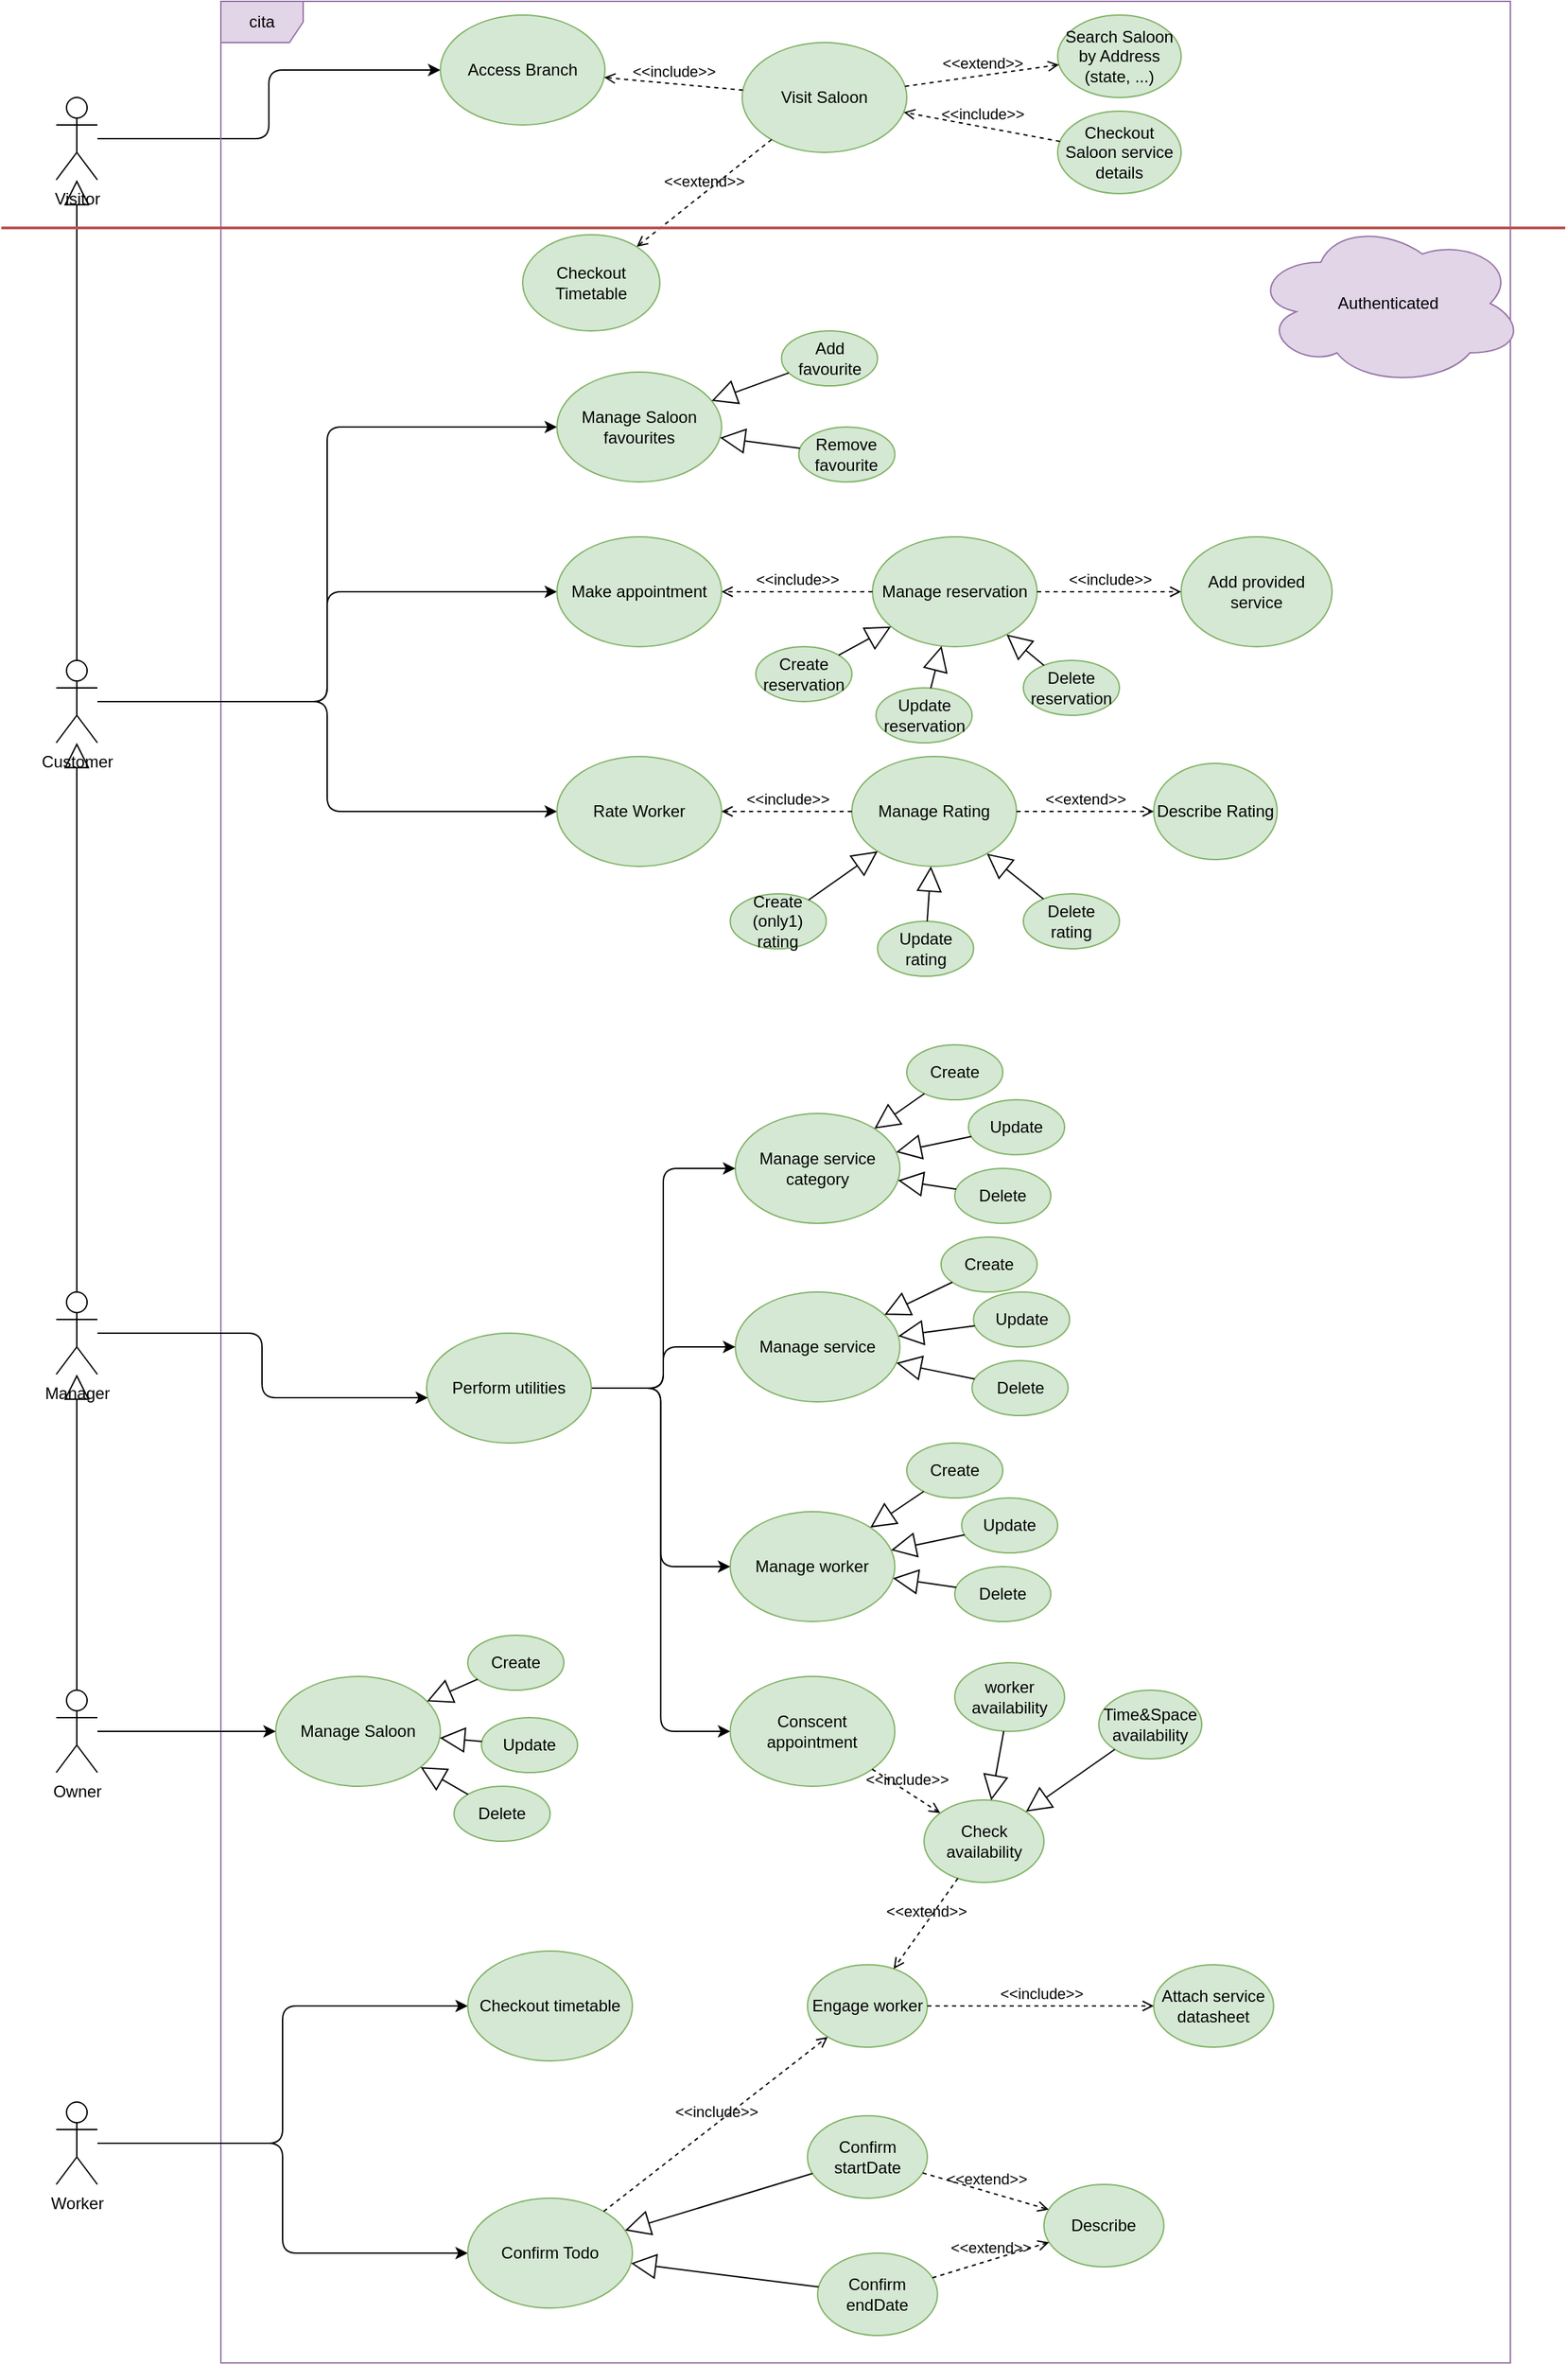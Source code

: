 <mxfile version="16.2.4" type="device"><diagram id="oZvdwGVX1AaF0kI1e7Ji" name="Page-1"><mxGraphModel dx="2782" dy="980" grid="1" gridSize="10" guides="1" tooltips="1" connect="1" arrows="1" fold="1" page="1" pageScale="1" pageWidth="827" pageHeight="1169" math="0" shadow="0"><root><mxCell id="0"/><mxCell id="1" parent="0"/><mxCell id="IdzflEBVZnzlDclKAO_Y-16" style="edgeStyle=orthogonalEdgeStyle;rounded=1;orthogonalLoop=1;jettySize=auto;html=1;entryX=0;entryY=0.5;entryDx=0;entryDy=0;" parent="1" source="IdzflEBVZnzlDclKAO_Y-1" target="IdzflEBVZnzlDclKAO_Y-14" edge="1"><mxGeometry relative="1" as="geometry"/></mxCell><mxCell id="IdzflEBVZnzlDclKAO_Y-1" value="Visitor" style="shape=umlActor;verticalLabelPosition=bottom;verticalAlign=top;html=1;rounded=1;" parent="1" vertex="1"><mxGeometry x="-450" y="80" width="30" height="60" as="geometry"/></mxCell><mxCell id="IdzflEBVZnzlDclKAO_Y-2" value="cita" style="shape=umlFrame;whiteSpace=wrap;html=1;rounded=1;fillColor=#e1d5e7;strokeColor=#9673a6;shadow=0;sketch=0;" parent="1" vertex="1"><mxGeometry x="-330" y="10" width="940" height="1720" as="geometry"/></mxCell><mxCell id="IdzflEBVZnzlDclKAO_Y-4" value="&lt;div&gt;Visit Saloon&lt;/div&gt;" style="ellipse;whiteSpace=wrap;html=1;rounded=1;fillColor=#d5e8d4;strokeColor=#82b366;" parent="1" vertex="1"><mxGeometry x="50" y="40" width="120" height="80" as="geometry"/></mxCell><mxCell id="IdzflEBVZnzlDclKAO_Y-7" value="&lt;div&gt;Search Saloon by Address (state, ...)&lt;/div&gt;" style="ellipse;whiteSpace=wrap;html=1;rounded=1;fillColor=#d5e8d4;strokeColor=#82b366;" parent="1" vertex="1"><mxGeometry x="280" y="20" width="90" height="60" as="geometry"/></mxCell><mxCell id="IdzflEBVZnzlDclKAO_Y-8" value="&amp;lt;&amp;lt;extend&amp;gt;&amp;gt;" style="html=1;verticalAlign=bottom;labelBackgroundColor=none;endArrow=open;endFill=0;dashed=1;rounded=1;" parent="1" source="IdzflEBVZnzlDclKAO_Y-4" target="IdzflEBVZnzlDclKAO_Y-7" edge="1"><mxGeometry width="160" relative="1" as="geometry"><mxPoint x="110" y="159.5" as="sourcePoint"/><mxPoint x="270" y="159.5" as="targetPoint"/></mxGeometry></mxCell><mxCell id="IdzflEBVZnzlDclKAO_Y-9" value="Checkout Saloon service details" style="ellipse;whiteSpace=wrap;html=1;rounded=1;fillColor=#d5e8d4;strokeColor=#82b366;" parent="1" vertex="1"><mxGeometry x="280" y="90" width="90" height="60" as="geometry"/></mxCell><mxCell id="IdzflEBVZnzlDclKAO_Y-10" value="&amp;lt;&amp;lt;include&amp;gt;&amp;gt;" style="html=1;verticalAlign=bottom;labelBackgroundColor=none;endArrow=open;endFill=0;dashed=1;rounded=1;" parent="1" source="IdzflEBVZnzlDclKAO_Y-9" target="IdzflEBVZnzlDclKAO_Y-4" edge="1"><mxGeometry width="160" relative="1" as="geometry"><mxPoint x="10" y="430" as="sourcePoint"/><mxPoint x="170" y="430" as="targetPoint"/></mxGeometry></mxCell><mxCell id="IdzflEBVZnzlDclKAO_Y-26" style="edgeStyle=orthogonalEdgeStyle;rounded=1;orthogonalLoop=1;jettySize=auto;html=1;entryX=0;entryY=0.5;entryDx=0;entryDy=0;" parent="1" source="IdzflEBVZnzlDclKAO_Y-11" target="IdzflEBVZnzlDclKAO_Y-17" edge="1"><mxGeometry relative="1" as="geometry"/></mxCell><mxCell id="IdzflEBVZnzlDclKAO_Y-39" style="edgeStyle=orthogonalEdgeStyle;rounded=1;orthogonalLoop=1;jettySize=auto;html=1;entryX=0;entryY=0.5;entryDx=0;entryDy=0;" parent="1" source="IdzflEBVZnzlDclKAO_Y-11" target="IdzflEBVZnzlDclKAO_Y-27" edge="1"><mxGeometry relative="1" as="geometry"/></mxCell><mxCell id="IdzflEBVZnzlDclKAO_Y-53" style="edgeStyle=orthogonalEdgeStyle;rounded=1;orthogonalLoop=1;jettySize=auto;html=1;entryX=0;entryY=0.5;entryDx=0;entryDy=0;" parent="1" source="IdzflEBVZnzlDclKAO_Y-11" target="IdzflEBVZnzlDclKAO_Y-42" edge="1"><mxGeometry relative="1" as="geometry"/></mxCell><mxCell id="IdzflEBVZnzlDclKAO_Y-11" value="Customer" style="shape=umlActor;verticalLabelPosition=bottom;verticalAlign=top;html=1;outlineConnect=0;rounded=1;" parent="1" vertex="1"><mxGeometry x="-450" y="490" width="30" height="60" as="geometry"/></mxCell><mxCell id="IdzflEBVZnzlDclKAO_Y-12" value="" style="endArrow=block;endSize=16;endFill=0;html=1;rounded=1;" parent="1" source="IdzflEBVZnzlDclKAO_Y-11" target="IdzflEBVZnzlDclKAO_Y-1" edge="1"><mxGeometry width="160" relative="1" as="geometry"><mxPoint x="-50" y="430" as="sourcePoint"/><mxPoint x="-435" y="170" as="targetPoint"/></mxGeometry></mxCell><mxCell id="IdzflEBVZnzlDclKAO_Y-14" value="Access Branch" style="ellipse;whiteSpace=wrap;html=1;rounded=1;fillColor=#d5e8d4;strokeColor=#82b366;" parent="1" vertex="1"><mxGeometry x="-170" y="20" width="120" height="80" as="geometry"/></mxCell><mxCell id="IdzflEBVZnzlDclKAO_Y-15" value="&amp;lt;&amp;lt;include&amp;gt;&amp;gt;" style="html=1;verticalAlign=bottom;labelBackgroundColor=none;endArrow=open;endFill=0;dashed=1;rounded=1;" parent="1" source="IdzflEBVZnzlDclKAO_Y-4" target="IdzflEBVZnzlDclKAO_Y-14" edge="1"><mxGeometry width="160" relative="1" as="geometry"><mxPoint x="10" y="430" as="sourcePoint"/><mxPoint x="170" y="430" as="targetPoint"/></mxGeometry></mxCell><mxCell id="IdzflEBVZnzlDclKAO_Y-17" value="Manage Saloon favourites" style="ellipse;whiteSpace=wrap;html=1;rounded=1;fillColor=#d5e8d4;strokeColor=#82b366;" parent="1" vertex="1"><mxGeometry x="-85" y="280" width="120" height="80" as="geometry"/></mxCell><mxCell id="IdzflEBVZnzlDclKAO_Y-18" value="Add favourite" style="ellipse;whiteSpace=wrap;html=1;rounded=1;fillColor=#d5e8d4;strokeColor=#82b366;" parent="1" vertex="1"><mxGeometry x="78.7" y="250" width="70" height="40" as="geometry"/></mxCell><mxCell id="IdzflEBVZnzlDclKAO_Y-22" value="Remove favourite" style="ellipse;whiteSpace=wrap;html=1;rounded=1;fillColor=#d5e8d4;strokeColor=#82b366;" parent="1" vertex="1"><mxGeometry x="91.3" y="320" width="70" height="40" as="geometry"/></mxCell><mxCell id="IdzflEBVZnzlDclKAO_Y-23" value="" style="endArrow=block;endSize=16;endFill=0;html=1;rounded=1;" parent="1" source="IdzflEBVZnzlDclKAO_Y-22" target="IdzflEBVZnzlDclKAO_Y-17" edge="1"><mxGeometry width="160" relative="1" as="geometry"><mxPoint x="145" y="430" as="sourcePoint"/><mxPoint x="305" y="430" as="targetPoint"/></mxGeometry></mxCell><mxCell id="IdzflEBVZnzlDclKAO_Y-24" value="" style="endArrow=block;endSize=16;endFill=0;html=1;rounded=1;" parent="1" source="IdzflEBVZnzlDclKAO_Y-18" target="IdzflEBVZnzlDclKAO_Y-17" edge="1"><mxGeometry width="160" relative="1" as="geometry"><mxPoint x="145" y="430" as="sourcePoint"/><mxPoint x="305" y="430" as="targetPoint"/></mxGeometry></mxCell><mxCell id="IdzflEBVZnzlDclKAO_Y-27" value="Make appointment" style="ellipse;whiteSpace=wrap;html=1;rounded=1;fillColor=#d5e8d4;strokeColor=#82b366;" parent="1" vertex="1"><mxGeometry x="-85" y="400" width="120" height="80" as="geometry"/></mxCell><mxCell id="IdzflEBVZnzlDclKAO_Y-28" value="Manage reservation" style="ellipse;whiteSpace=wrap;html=1;rounded=1;fillColor=#d5e8d4;strokeColor=#82b366;" parent="1" vertex="1"><mxGeometry x="145" y="400" width="120" height="80" as="geometry"/></mxCell><mxCell id="IdzflEBVZnzlDclKAO_Y-29" value="Add provided service" style="ellipse;whiteSpace=wrap;html=1;rounded=1;fillColor=#d5e8d4;strokeColor=#82b366;" parent="1" vertex="1"><mxGeometry x="370" y="400" width="110" height="80" as="geometry"/></mxCell><mxCell id="IdzflEBVZnzlDclKAO_Y-30" value="&amp;lt;&amp;lt;include&amp;gt;&amp;gt;" style="html=1;verticalAlign=bottom;labelBackgroundColor=none;endArrow=open;endFill=0;dashed=1;rounded=1;" parent="1" source="IdzflEBVZnzlDclKAO_Y-28" target="IdzflEBVZnzlDclKAO_Y-29" edge="1"><mxGeometry width="160" relative="1" as="geometry"><mxPoint x="230" y="530" as="sourcePoint"/><mxPoint x="390" y="530" as="targetPoint"/></mxGeometry></mxCell><mxCell id="IdzflEBVZnzlDclKAO_Y-31" value="&amp;lt;&amp;lt;include&amp;gt;&amp;gt;" style="html=1;verticalAlign=bottom;labelBackgroundColor=none;endArrow=open;endFill=0;dashed=1;rounded=1;" parent="1" source="IdzflEBVZnzlDclKAO_Y-28" target="IdzflEBVZnzlDclKAO_Y-27" edge="1"><mxGeometry width="160" relative="1" as="geometry"><mxPoint x="115" y="530" as="sourcePoint"/><mxPoint x="275" y="530" as="targetPoint"/></mxGeometry></mxCell><mxCell id="IdzflEBVZnzlDclKAO_Y-33" value="Create reservation" style="ellipse;whiteSpace=wrap;html=1;rounded=1;fillColor=#d5e8d4;strokeColor=#82b366;" parent="1" vertex="1"><mxGeometry x="60" y="480" width="70" height="40" as="geometry"/></mxCell><mxCell id="IdzflEBVZnzlDclKAO_Y-34" value="Update reservation" style="ellipse;whiteSpace=wrap;html=1;rounded=1;fillColor=#d5e8d4;strokeColor=#82b366;" parent="1" vertex="1"><mxGeometry x="147.59" y="510" width="70" height="40" as="geometry"/></mxCell><mxCell id="IdzflEBVZnzlDclKAO_Y-35" value="Delete reservation" style="ellipse;whiteSpace=wrap;html=1;rounded=1;fillColor=#d5e8d4;strokeColor=#82b366;" parent="1" vertex="1"><mxGeometry x="255" y="490" width="70" height="40" as="geometry"/></mxCell><mxCell id="IdzflEBVZnzlDclKAO_Y-36" value="" style="endArrow=block;endSize=16;endFill=0;html=1;rounded=1;" parent="1" source="IdzflEBVZnzlDclKAO_Y-33" target="IdzflEBVZnzlDclKAO_Y-28" edge="1"><mxGeometry width="160" relative="1" as="geometry"><mxPoint x="115" y="430" as="sourcePoint"/><mxPoint x="275" y="430" as="targetPoint"/></mxGeometry></mxCell><mxCell id="IdzflEBVZnzlDclKAO_Y-37" value="" style="endArrow=block;endSize=16;endFill=0;html=1;rounded=1;" parent="1" source="IdzflEBVZnzlDclKAO_Y-34" target="IdzflEBVZnzlDclKAO_Y-28" edge="1"><mxGeometry width="160" relative="1" as="geometry"><mxPoint x="115" y="430" as="sourcePoint"/><mxPoint x="275" y="430" as="targetPoint"/></mxGeometry></mxCell><mxCell id="IdzflEBVZnzlDclKAO_Y-38" value="" style="endArrow=block;endSize=16;endFill=0;html=1;rounded=1;" parent="1" source="IdzflEBVZnzlDclKAO_Y-35" target="IdzflEBVZnzlDclKAO_Y-28" edge="1"><mxGeometry width="160" relative="1" as="geometry"><mxPoint x="115" y="430" as="sourcePoint"/><mxPoint x="275" y="430" as="targetPoint"/></mxGeometry></mxCell><mxCell id="IdzflEBVZnzlDclKAO_Y-42" value="Rate Worker" style="ellipse;whiteSpace=wrap;html=1;rounded=1;fillColor=#d5e8d4;strokeColor=#82b366;" parent="1" vertex="1"><mxGeometry x="-85" y="560" width="120" height="80" as="geometry"/></mxCell><mxCell id="IdzflEBVZnzlDclKAO_Y-43" value="Manage Rating" style="ellipse;whiteSpace=wrap;html=1;rounded=1;fillColor=#d5e8d4;strokeColor=#82b366;" parent="1" vertex="1"><mxGeometry x="130" y="560" width="120" height="80" as="geometry"/></mxCell><mxCell id="IdzflEBVZnzlDclKAO_Y-44" value="Describe Rating" style="ellipse;whiteSpace=wrap;html=1;rounded=1;fillColor=#d5e8d4;strokeColor=#82b366;" parent="1" vertex="1"><mxGeometry x="350" y="565" width="90" height="70" as="geometry"/></mxCell><mxCell id="IdzflEBVZnzlDclKAO_Y-46" value="&amp;lt;&amp;lt;include&amp;gt;&amp;gt;" style="html=1;verticalAlign=bottom;labelBackgroundColor=none;endArrow=open;endFill=0;dashed=1;rounded=1;" parent="1" source="IdzflEBVZnzlDclKAO_Y-43" target="IdzflEBVZnzlDclKAO_Y-42" edge="1"><mxGeometry width="160" relative="1" as="geometry"><mxPoint x="115" y="730" as="sourcePoint"/><mxPoint x="275" y="730" as="targetPoint"/></mxGeometry></mxCell><mxCell id="IdzflEBVZnzlDclKAO_Y-47" value="Create (only1) rating" style="ellipse;whiteSpace=wrap;html=1;rounded=1;fillColor=#d5e8d4;strokeColor=#82b366;" parent="1" vertex="1"><mxGeometry x="41.3" y="660" width="70" height="40" as="geometry"/></mxCell><mxCell id="IdzflEBVZnzlDclKAO_Y-48" value="Update rating" style="ellipse;whiteSpace=wrap;html=1;rounded=1;fillColor=#d5e8d4;strokeColor=#82b366;" parent="1" vertex="1"><mxGeometry x="148.7" y="680" width="70" height="40" as="geometry"/></mxCell><mxCell id="IdzflEBVZnzlDclKAO_Y-49" value="Delete rating" style="ellipse;whiteSpace=wrap;html=1;rounded=1;fillColor=#d5e8d4;strokeColor=#82b366;" parent="1" vertex="1"><mxGeometry x="255" y="660" width="70" height="40" as="geometry"/></mxCell><mxCell id="IdzflEBVZnzlDclKAO_Y-50" value="" style="endArrow=block;endSize=16;endFill=0;html=1;rounded=1;" parent="1" source="IdzflEBVZnzlDclKAO_Y-47" target="IdzflEBVZnzlDclKAO_Y-43" edge="1"><mxGeometry width="160" relative="1" as="geometry"><mxPoint x="115" y="630" as="sourcePoint"/><mxPoint x="275" y="630" as="targetPoint"/></mxGeometry></mxCell><mxCell id="IdzflEBVZnzlDclKAO_Y-51" value="" style="endArrow=block;endSize=16;endFill=0;html=1;rounded=1;" parent="1" source="IdzflEBVZnzlDclKAO_Y-48" target="IdzflEBVZnzlDclKAO_Y-43" edge="1"><mxGeometry width="160" relative="1" as="geometry"><mxPoint x="115" y="630" as="sourcePoint"/><mxPoint x="275" y="630" as="targetPoint"/></mxGeometry></mxCell><mxCell id="IdzflEBVZnzlDclKAO_Y-52" value="" style="endArrow=block;endSize=16;endFill=0;html=1;rounded=1;" parent="1" source="IdzflEBVZnzlDclKAO_Y-49" target="IdzflEBVZnzlDclKAO_Y-43" edge="1"><mxGeometry width="160" relative="1" as="geometry"><mxPoint x="115" y="630" as="sourcePoint"/><mxPoint x="275" y="630" as="targetPoint"/></mxGeometry></mxCell><mxCell id="IdzflEBVZnzlDclKAO_Y-54" value="&amp;lt;&amp;lt;extend&amp;gt;&amp;gt;" style="html=1;verticalAlign=bottom;labelBackgroundColor=none;endArrow=open;endFill=0;dashed=1;rounded=1;" parent="1" source="IdzflEBVZnzlDclKAO_Y-43" target="IdzflEBVZnzlDclKAO_Y-44" edge="1"><mxGeometry width="160" relative="1" as="geometry"><mxPoint x="115" y="470" as="sourcePoint"/><mxPoint x="275" y="470" as="targetPoint"/></mxGeometry></mxCell><mxCell id="IdzflEBVZnzlDclKAO_Y-95" style="edgeStyle=orthogonalEdgeStyle;rounded=1;orthogonalLoop=1;jettySize=auto;html=1;entryX=0.008;entryY=0.588;entryDx=0;entryDy=0;entryPerimeter=0;" parent="1" source="IdzflEBVZnzlDclKAO_Y-56" target="IdzflEBVZnzlDclKAO_Y-90" edge="1"><mxGeometry relative="1" as="geometry"/></mxCell><mxCell id="IdzflEBVZnzlDclKAO_Y-56" value="Manager" style="shape=umlActor;verticalLabelPosition=bottom;verticalAlign=top;html=1;outlineConnect=0;rounded=1;" parent="1" vertex="1"><mxGeometry x="-450" y="950" width="30" height="60" as="geometry"/></mxCell><mxCell id="IdzflEBVZnzlDclKAO_Y-57" value="" style="endArrow=block;endSize=16;endFill=0;html=1;rounded=1;" parent="1" source="IdzflEBVZnzlDclKAO_Y-56" target="IdzflEBVZnzlDclKAO_Y-11" edge="1"><mxGeometry width="160" relative="1" as="geometry"><mxPoint x="-100" y="820" as="sourcePoint"/><mxPoint x="60" y="820" as="targetPoint"/></mxGeometry></mxCell><mxCell id="IdzflEBVZnzlDclKAO_Y-58" value="Manage Saloon" style="ellipse;whiteSpace=wrap;html=1;rounded=1;fillColor=#d5e8d4;strokeColor=#82b366;" parent="1" vertex="1"><mxGeometry x="-290" y="1230" width="120" height="80" as="geometry"/></mxCell><mxCell id="IdzflEBVZnzlDclKAO_Y-59" value="Manage service category" style="ellipse;whiteSpace=wrap;html=1;rounded=1;fillColor=#d5e8d4;strokeColor=#82b366;" parent="1" vertex="1"><mxGeometry x="45" y="820" width="120" height="80" as="geometry"/></mxCell><mxCell id="IdzflEBVZnzlDclKAO_Y-60" value="Manage service" style="ellipse;whiteSpace=wrap;html=1;rounded=1;fillColor=#d5e8d4;strokeColor=#82b366;" parent="1" vertex="1"><mxGeometry x="45" y="950" width="120" height="80" as="geometry"/></mxCell><mxCell id="IdzflEBVZnzlDclKAO_Y-61" value="Manage worker" style="ellipse;whiteSpace=wrap;html=1;rounded=1;fillColor=#d5e8d4;strokeColor=#82b366;" parent="1" vertex="1"><mxGeometry x="41.3" y="1110" width="120" height="80" as="geometry"/></mxCell><mxCell id="IdzflEBVZnzlDclKAO_Y-66" value="Create" style="ellipse;whiteSpace=wrap;html=1;rounded=1;fillColor=#d5e8d4;strokeColor=#82b366;" parent="1" vertex="1"><mxGeometry x="-150.0" y="1200" width="70" height="40" as="geometry"/></mxCell><mxCell id="IdzflEBVZnzlDclKAO_Y-67" value="Update" style="ellipse;whiteSpace=wrap;html=1;rounded=1;fillColor=#d5e8d4;strokeColor=#82b366;" parent="1" vertex="1"><mxGeometry x="-140.0" y="1260" width="70" height="40" as="geometry"/></mxCell><mxCell id="IdzflEBVZnzlDclKAO_Y-68" value="Delete" style="ellipse;whiteSpace=wrap;html=1;rounded=1;fillColor=#d5e8d4;strokeColor=#82b366;" parent="1" vertex="1"><mxGeometry x="-160.0" y="1310" width="70" height="40" as="geometry"/></mxCell><mxCell id="IdzflEBVZnzlDclKAO_Y-69" value="" style="endArrow=block;endSize=16;endFill=0;html=1;rounded=1;" parent="1" source="IdzflEBVZnzlDclKAO_Y-66" target="IdzflEBVZnzlDclKAO_Y-58" edge="1"><mxGeometry width="160" relative="1" as="geometry"><mxPoint x="-72.59" y="1505" as="sourcePoint"/><mxPoint x="87.41" y="1505" as="targetPoint"/></mxGeometry></mxCell><mxCell id="IdzflEBVZnzlDclKAO_Y-70" value="" style="endArrow=block;endSize=16;endFill=0;html=1;rounded=1;" parent="1" source="IdzflEBVZnzlDclKAO_Y-67" target="IdzflEBVZnzlDclKAO_Y-58" edge="1"><mxGeometry width="160" relative="1" as="geometry"><mxPoint x="-72.59" y="1505" as="sourcePoint"/><mxPoint x="87.41" y="1505" as="targetPoint"/></mxGeometry></mxCell><mxCell id="IdzflEBVZnzlDclKAO_Y-71" value="" style="endArrow=block;endSize=16;endFill=0;html=1;rounded=1;" parent="1" source="IdzflEBVZnzlDclKAO_Y-68" target="IdzflEBVZnzlDclKAO_Y-58" edge="1"><mxGeometry width="160" relative="1" as="geometry"><mxPoint x="-72.59" y="1505" as="sourcePoint"/><mxPoint x="87.41" y="1505" as="targetPoint"/></mxGeometry></mxCell><mxCell id="IdzflEBVZnzlDclKAO_Y-72" value="Create" style="ellipse;whiteSpace=wrap;html=1;rounded=1;fillColor=#d5e8d4;strokeColor=#82b366;" parent="1" vertex="1"><mxGeometry x="170.0" y="770" width="70" height="40" as="geometry"/></mxCell><mxCell id="IdzflEBVZnzlDclKAO_Y-73" value="Update" style="ellipse;whiteSpace=wrap;html=1;rounded=1;fillColor=#d5e8d4;strokeColor=#82b366;" parent="1" vertex="1"><mxGeometry x="215.0" y="810" width="70" height="40" as="geometry"/></mxCell><mxCell id="IdzflEBVZnzlDclKAO_Y-74" value="Delete" style="ellipse;whiteSpace=wrap;html=1;rounded=1;fillColor=#d5e8d4;strokeColor=#82b366;" parent="1" vertex="1"><mxGeometry x="205.0" y="860" width="70" height="40" as="geometry"/></mxCell><mxCell id="IdzflEBVZnzlDclKAO_Y-75" value="" style="endArrow=block;endSize=16;endFill=0;html=1;rounded=1;" parent="1" source="IdzflEBVZnzlDclKAO_Y-73" target="IdzflEBVZnzlDclKAO_Y-59" edge="1"><mxGeometry width="160" relative="1" as="geometry"><mxPoint x="257.59" y="1200" as="sourcePoint"/><mxPoint x="177.59" y="970" as="targetPoint"/></mxGeometry></mxCell><mxCell id="IdzflEBVZnzlDclKAO_Y-76" value="" style="endArrow=block;endSize=16;endFill=0;html=1;rounded=1;" parent="1" source="IdzflEBVZnzlDclKAO_Y-72" target="IdzflEBVZnzlDclKAO_Y-59" edge="1"><mxGeometry width="160" relative="1" as="geometry"><mxPoint x="257.59" y="1200" as="sourcePoint"/><mxPoint x="172.419" y="953.754" as="targetPoint"/></mxGeometry></mxCell><mxCell id="IdzflEBVZnzlDclKAO_Y-77" value="" style="endArrow=block;endSize=16;endFill=0;html=1;rounded=1;" parent="1" source="IdzflEBVZnzlDclKAO_Y-74" target="IdzflEBVZnzlDclKAO_Y-59" edge="1"><mxGeometry width="160" relative="1" as="geometry"><mxPoint x="257.59" y="1200" as="sourcePoint"/><mxPoint x="172.419" y="986.246" as="targetPoint"/></mxGeometry></mxCell><mxCell id="IdzflEBVZnzlDclKAO_Y-78" value="Create" style="ellipse;whiteSpace=wrap;html=1;rounded=1;fillColor=#d5e8d4;strokeColor=#82b366;" parent="1" vertex="1"><mxGeometry x="195" y="910" width="70" height="40" as="geometry"/></mxCell><mxCell id="IdzflEBVZnzlDclKAO_Y-79" value="Update" style="ellipse;whiteSpace=wrap;html=1;rounded=1;fillColor=#d5e8d4;strokeColor=#82b366;" parent="1" vertex="1"><mxGeometry x="218.7" y="950" width="70" height="40" as="geometry"/></mxCell><mxCell id="IdzflEBVZnzlDclKAO_Y-80" value="Delete" style="ellipse;whiteSpace=wrap;html=1;rounded=1;fillColor=#d5e8d4;strokeColor=#82b366;" parent="1" vertex="1"><mxGeometry x="217.59" y="1000" width="70" height="40" as="geometry"/></mxCell><mxCell id="IdzflEBVZnzlDclKAO_Y-81" value="" style="endArrow=block;endSize=16;endFill=0;html=1;rounded=1;" parent="1" source="IdzflEBVZnzlDclKAO_Y-79" target="IdzflEBVZnzlDclKAO_Y-60" edge="1"><mxGeometry width="160" relative="1" as="geometry"><mxPoint x="257.59" y="1330" as="sourcePoint"/><mxPoint x="177.59" y="1100" as="targetPoint"/></mxGeometry></mxCell><mxCell id="IdzflEBVZnzlDclKAO_Y-82" value="" style="endArrow=block;endSize=16;endFill=0;html=1;rounded=1;" parent="1" source="IdzflEBVZnzlDclKAO_Y-78" target="IdzflEBVZnzlDclKAO_Y-60" edge="1"><mxGeometry width="160" relative="1" as="geometry"><mxPoint x="257.59" y="1330" as="sourcePoint"/><mxPoint x="172.419" y="1083.754" as="targetPoint"/></mxGeometry></mxCell><mxCell id="IdzflEBVZnzlDclKAO_Y-83" value="" style="endArrow=block;endSize=16;endFill=0;html=1;rounded=1;" parent="1" source="IdzflEBVZnzlDclKAO_Y-80" target="IdzflEBVZnzlDclKAO_Y-60" edge="1"><mxGeometry width="160" relative="1" as="geometry"><mxPoint x="257.59" y="1330" as="sourcePoint"/><mxPoint x="172.419" y="1116.246" as="targetPoint"/></mxGeometry></mxCell><mxCell id="IdzflEBVZnzlDclKAO_Y-84" value="Create" style="ellipse;whiteSpace=wrap;html=1;rounded=1;fillColor=#d5e8d4;strokeColor=#82b366;" parent="1" vertex="1"><mxGeometry x="170.0" y="1060" width="70" height="40" as="geometry"/></mxCell><mxCell id="IdzflEBVZnzlDclKAO_Y-85" value="Update" style="ellipse;whiteSpace=wrap;html=1;rounded=1;fillColor=#d5e8d4;strokeColor=#82b366;" parent="1" vertex="1"><mxGeometry x="210" y="1100" width="70" height="40" as="geometry"/></mxCell><mxCell id="IdzflEBVZnzlDclKAO_Y-86" value="Delete" style="ellipse;whiteSpace=wrap;html=1;rounded=1;fillColor=#d5e8d4;strokeColor=#82b366;" parent="1" vertex="1"><mxGeometry x="205.0" y="1150" width="70" height="40" as="geometry"/></mxCell><mxCell id="IdzflEBVZnzlDclKAO_Y-87" value="" style="endArrow=block;endSize=16;endFill=0;html=1;rounded=1;" parent="1" source="IdzflEBVZnzlDclKAO_Y-85" target="IdzflEBVZnzlDclKAO_Y-61" edge="1"><mxGeometry width="160" relative="1" as="geometry"><mxPoint x="270.18" y="1460" as="sourcePoint"/><mxPoint x="190.18" y="1230" as="targetPoint"/></mxGeometry></mxCell><mxCell id="IdzflEBVZnzlDclKAO_Y-88" value="" style="endArrow=block;endSize=16;endFill=0;html=1;rounded=1;" parent="1" source="IdzflEBVZnzlDclKAO_Y-84" target="IdzflEBVZnzlDclKAO_Y-61" edge="1"><mxGeometry width="160" relative="1" as="geometry"><mxPoint x="270.18" y="1460" as="sourcePoint"/><mxPoint x="185.009" y="1213.754" as="targetPoint"/></mxGeometry></mxCell><mxCell id="IdzflEBVZnzlDclKAO_Y-89" value="" style="endArrow=block;endSize=16;endFill=0;html=1;rounded=1;" parent="1" source="IdzflEBVZnzlDclKAO_Y-86" target="IdzflEBVZnzlDclKAO_Y-61" edge="1"><mxGeometry width="160" relative="1" as="geometry"><mxPoint x="270.18" y="1460" as="sourcePoint"/><mxPoint x="185.009" y="1246.246" as="targetPoint"/></mxGeometry></mxCell><mxCell id="IdzflEBVZnzlDclKAO_Y-92" style="edgeStyle=orthogonalEdgeStyle;rounded=1;orthogonalLoop=1;jettySize=auto;html=1;entryX=0;entryY=0.5;entryDx=0;entryDy=0;" parent="1" source="IdzflEBVZnzlDclKAO_Y-90" target="IdzflEBVZnzlDclKAO_Y-59" edge="1"><mxGeometry relative="1" as="geometry"/></mxCell><mxCell id="IdzflEBVZnzlDclKAO_Y-93" style="edgeStyle=orthogonalEdgeStyle;rounded=1;orthogonalLoop=1;jettySize=auto;html=1;entryX=0;entryY=0.5;entryDx=0;entryDy=0;" parent="1" source="IdzflEBVZnzlDclKAO_Y-90" target="IdzflEBVZnzlDclKAO_Y-60" edge="1"><mxGeometry relative="1" as="geometry"/></mxCell><mxCell id="IdzflEBVZnzlDclKAO_Y-94" style="edgeStyle=orthogonalEdgeStyle;rounded=1;orthogonalLoop=1;jettySize=auto;html=1;entryX=0;entryY=0.5;entryDx=0;entryDy=0;" parent="1" source="IdzflEBVZnzlDclKAO_Y-90" target="IdzflEBVZnzlDclKAO_Y-61" edge="1"><mxGeometry relative="1" as="geometry"/></mxCell><mxCell id="y7e42gXLgHqSpa1BzxIc-5" style="edgeStyle=orthogonalEdgeStyle;rounded=1;orthogonalLoop=1;jettySize=auto;html=1;entryX=0;entryY=0.5;entryDx=0;entryDy=0;" parent="1" source="IdzflEBVZnzlDclKAO_Y-90" target="y7e42gXLgHqSpa1BzxIc-1" edge="1"><mxGeometry relative="1" as="geometry"/></mxCell><mxCell id="IdzflEBVZnzlDclKAO_Y-90" value="Perform utilities" style="ellipse;whiteSpace=wrap;html=1;rounded=1;fillColor=#d5e8d4;strokeColor=#82b366;" parent="1" vertex="1"><mxGeometry x="-180" y="980" width="120" height="80" as="geometry"/></mxCell><mxCell id="y7e42gXLgHqSpa1BzxIc-1" value="Conscent appointment" style="ellipse;whiteSpace=wrap;html=1;rounded=1;fillColor=#d5e8d4;strokeColor=#82b366;" parent="1" vertex="1"><mxGeometry x="41.3" y="1230" width="120" height="80" as="geometry"/></mxCell><mxCell id="y7e42gXLgHqSpa1BzxIc-6" value="Check availability" style="ellipse;whiteSpace=wrap;html=1;rounded=1;fillColor=#d5e8d4;strokeColor=#82b366;" parent="1" vertex="1"><mxGeometry x="182.59" y="1320" width="87.41" height="60" as="geometry"/></mxCell><mxCell id="y7e42gXLgHqSpa1BzxIc-7" value="&amp;lt;&amp;lt;include&amp;gt;&amp;gt;" style="html=1;verticalAlign=bottom;labelBackgroundColor=none;endArrow=open;endFill=0;dashed=1;rounded=1;" parent="1" source="y7e42gXLgHqSpa1BzxIc-1" target="y7e42gXLgHqSpa1BzxIc-6" edge="1"><mxGeometry width="160" relative="1" as="geometry"><mxPoint x="60" y="1330" as="sourcePoint"/><mxPoint x="220" y="1330" as="targetPoint"/></mxGeometry></mxCell><mxCell id="y7e42gXLgHqSpa1BzxIc-8" value="worker availability" style="ellipse;whiteSpace=wrap;html=1;rounded=1;fillColor=#d5e8d4;strokeColor=#82b366;" parent="1" vertex="1"><mxGeometry x="205" y="1220" width="80" height="50" as="geometry"/></mxCell><mxCell id="y7e42gXLgHqSpa1BzxIc-10" value="Time&amp;amp;Space availability" style="ellipse;whiteSpace=wrap;html=1;rounded=1;fillColor=#d5e8d4;strokeColor=#82b366;" parent="1" vertex="1"><mxGeometry x="310" y="1240" width="75" height="50" as="geometry"/></mxCell><mxCell id="y7e42gXLgHqSpa1BzxIc-11" value="" style="endArrow=block;endSize=16;endFill=0;html=1;rounded=1;" parent="1" source="y7e42gXLgHqSpa1BzxIc-8" target="y7e42gXLgHqSpa1BzxIc-6" edge="1"><mxGeometry width="160" relative="1" as="geometry"><mxPoint x="60" y="1330" as="sourcePoint"/><mxPoint x="220" y="1330" as="targetPoint"/></mxGeometry></mxCell><mxCell id="y7e42gXLgHqSpa1BzxIc-12" value="" style="endArrow=block;endSize=16;endFill=0;html=1;rounded=1;" parent="1" source="y7e42gXLgHqSpa1BzxIc-10" target="y7e42gXLgHqSpa1BzxIc-6" edge="1"><mxGeometry width="160" relative="1" as="geometry"><mxPoint x="60" y="1330" as="sourcePoint"/><mxPoint x="220" y="1330" as="targetPoint"/></mxGeometry></mxCell><mxCell id="y7e42gXLgHqSpa1BzxIc-19" style="edgeStyle=orthogonalEdgeStyle;rounded=1;orthogonalLoop=1;jettySize=auto;html=1;entryX=0;entryY=0.5;entryDx=0;entryDy=0;" parent="1" source="y7e42gXLgHqSpa1BzxIc-13" target="y7e42gXLgHqSpa1BzxIc-15" edge="1"><mxGeometry relative="1" as="geometry"/></mxCell><mxCell id="y7e42gXLgHqSpa1BzxIc-26" style="edgeStyle=orthogonalEdgeStyle;rounded=1;orthogonalLoop=1;jettySize=auto;html=1;entryX=0;entryY=0.5;entryDx=0;entryDy=0;" parent="1" source="y7e42gXLgHqSpa1BzxIc-13" target="y7e42gXLgHqSpa1BzxIc-20" edge="1"><mxGeometry relative="1" as="geometry"/></mxCell><mxCell id="y7e42gXLgHqSpa1BzxIc-13" value="Worker" style="shape=umlActor;verticalLabelPosition=bottom;verticalAlign=top;html=1;outlineConnect=0;rounded=1;" parent="1" vertex="1"><mxGeometry x="-450" y="1540" width="30" height="60" as="geometry"/></mxCell><mxCell id="y7e42gXLgHqSpa1BzxIc-15" value="Checkout timetable" style="ellipse;whiteSpace=wrap;html=1;rounded=1;fillColor=#d5e8d4;strokeColor=#82b366;" parent="1" vertex="1"><mxGeometry x="-150" y="1430" width="120" height="80" as="geometry"/></mxCell><mxCell id="y7e42gXLgHqSpa1BzxIc-17" value="Engage worker" style="ellipse;whiteSpace=wrap;html=1;rounded=1;fillColor=#d5e8d4;strokeColor=#82b366;" parent="1" vertex="1"><mxGeometry x="97.59" y="1440" width="87.41" height="60" as="geometry"/></mxCell><mxCell id="y7e42gXLgHqSpa1BzxIc-18" value="&amp;lt;&amp;lt;extend&amp;gt;&amp;gt;" style="html=1;verticalAlign=bottom;labelBackgroundColor=none;endArrow=open;endFill=0;dashed=1;rounded=1;" parent="1" source="y7e42gXLgHqSpa1BzxIc-6" target="y7e42gXLgHqSpa1BzxIc-17" edge="1"><mxGeometry width="160" relative="1" as="geometry"><mxPoint x="60" y="1410" as="sourcePoint"/><mxPoint x="220" y="1410" as="targetPoint"/></mxGeometry></mxCell><mxCell id="y7e42gXLgHqSpa1BzxIc-20" value="Confirm Todo" style="ellipse;whiteSpace=wrap;html=1;rounded=1;fillColor=#d5e8d4;strokeColor=#82b366;" parent="1" vertex="1"><mxGeometry x="-150" y="1610" width="120" height="80" as="geometry"/></mxCell><mxCell id="y7e42gXLgHqSpa1BzxIc-23" value="Confirm startDate" style="ellipse;whiteSpace=wrap;html=1;rounded=1;fillColor=#d5e8d4;strokeColor=#82b366;" parent="1" vertex="1"><mxGeometry x="97.59" y="1550" width="87.41" height="60" as="geometry"/></mxCell><mxCell id="y7e42gXLgHqSpa1BzxIc-24" value="Confirm endDate" style="ellipse;whiteSpace=wrap;html=1;rounded=1;fillColor=#d5e8d4;strokeColor=#82b366;" parent="1" vertex="1"><mxGeometry x="105.0" y="1650" width="87.41" height="60" as="geometry"/></mxCell><mxCell id="y7e42gXLgHqSpa1BzxIc-27" value="Describe" style="ellipse;whiteSpace=wrap;html=1;rounded=1;fillColor=#d5e8d4;strokeColor=#82b366;" parent="1" vertex="1"><mxGeometry x="270" y="1600" width="87.41" height="60" as="geometry"/></mxCell><mxCell id="y7e42gXLgHqSpa1BzxIc-28" value="&amp;lt;&amp;lt;extend&amp;gt;&amp;gt;" style="html=1;verticalAlign=bottom;labelBackgroundColor=none;endArrow=open;endFill=0;dashed=1;rounded=1;" parent="1" source="y7e42gXLgHqSpa1BzxIc-23" target="y7e42gXLgHqSpa1BzxIc-27" edge="1"><mxGeometry width="160" relative="1" as="geometry"><mxPoint x="60" y="1410" as="sourcePoint"/><mxPoint x="220" y="1410" as="targetPoint"/></mxGeometry></mxCell><mxCell id="y7e42gXLgHqSpa1BzxIc-29" value="&amp;lt;&amp;lt;extend&amp;gt;&amp;gt;" style="html=1;verticalAlign=bottom;labelBackgroundColor=none;endArrow=open;endFill=0;dashed=1;rounded=1;" parent="1" source="y7e42gXLgHqSpa1BzxIc-24" target="y7e42gXLgHqSpa1BzxIc-27" edge="1"><mxGeometry width="160" relative="1" as="geometry"><mxPoint x="60" y="1410" as="sourcePoint"/><mxPoint x="220" y="1410" as="targetPoint"/></mxGeometry></mxCell><mxCell id="y7e42gXLgHqSpa1BzxIc-31" value="Attach service datasheet" style="ellipse;whiteSpace=wrap;html=1;rounded=1;fillColor=#d5e8d4;strokeColor=#82b366;" parent="1" vertex="1"><mxGeometry x="350.0" y="1440" width="87.41" height="60" as="geometry"/></mxCell><mxCell id="y7e42gXLgHqSpa1BzxIc-32" value="&amp;lt;&amp;lt;include&amp;gt;&amp;gt;" style="html=1;verticalAlign=bottom;labelBackgroundColor=none;endArrow=open;endFill=0;dashed=1;rounded=1;" parent="1" source="y7e42gXLgHqSpa1BzxIc-17" target="y7e42gXLgHqSpa1BzxIc-31" edge="1"><mxGeometry width="160" relative="1" as="geometry"><mxPoint x="60" y="1410" as="sourcePoint"/><mxPoint x="220" y="1410" as="targetPoint"/></mxGeometry></mxCell><mxCell id="y7e42gXLgHqSpa1BzxIc-35" value="&amp;lt;&amp;lt;include&amp;gt;&amp;gt;" style="html=1;verticalAlign=bottom;labelBackgroundColor=none;endArrow=open;endFill=0;dashed=1;rounded=1;" parent="1" source="y7e42gXLgHqSpa1BzxIc-20" target="y7e42gXLgHqSpa1BzxIc-17" edge="1"><mxGeometry width="160" relative="1" as="geometry"><mxPoint x="60" y="1410" as="sourcePoint"/><mxPoint x="220" y="1410" as="targetPoint"/></mxGeometry></mxCell><mxCell id="y7e42gXLgHqSpa1BzxIc-36" value="" style="endArrow=block;endSize=16;endFill=0;html=1;rounded=1;" parent="1" source="y7e42gXLgHqSpa1BzxIc-23" target="y7e42gXLgHqSpa1BzxIc-20" edge="1"><mxGeometry width="160" relative="1" as="geometry"><mxPoint x="60" y="1410" as="sourcePoint"/><mxPoint x="220" y="1410" as="targetPoint"/></mxGeometry></mxCell><mxCell id="y7e42gXLgHqSpa1BzxIc-37" value="" style="endArrow=block;endSize=16;endFill=0;html=1;rounded=1;" parent="1" source="y7e42gXLgHqSpa1BzxIc-24" target="y7e42gXLgHqSpa1BzxIc-20" edge="1"><mxGeometry width="160" relative="1" as="geometry"><mxPoint x="60" y="1410" as="sourcePoint"/><mxPoint x="220" y="1410" as="targetPoint"/></mxGeometry></mxCell><mxCell id="y7e42gXLgHqSpa1BzxIc-40" value="&amp;lt;&amp;lt;extend&amp;gt;&amp;gt;" style="html=1;verticalAlign=bottom;labelBackgroundColor=none;endArrow=open;endFill=0;dashed=1;rounded=1;" parent="1" source="IdzflEBVZnzlDclKAO_Y-4" target="y7e42gXLgHqSpa1BzxIc-41" edge="1"><mxGeometry width="160" relative="1" as="geometry"><mxPoint y="420" as="sourcePoint"/><mxPoint x="160" y="420" as="targetPoint"/></mxGeometry></mxCell><mxCell id="y7e42gXLgHqSpa1BzxIc-41" value="Checkout Timetable" style="ellipse;whiteSpace=wrap;html=1;rounded=1;fillColor=#d5e8d4;strokeColor=#82b366;" parent="1" vertex="1"><mxGeometry x="-110" y="180" width="100" height="70" as="geometry"/></mxCell><mxCell id="y7e42gXLgHqSpa1BzxIc-43" value="" style="line;strokeWidth=2;html=1;rounded=1;fillColor=#f8cecc;strokeColor=#b85450;" parent="1" vertex="1"><mxGeometry x="-490" y="170" width="1140" height="10" as="geometry"/></mxCell><mxCell id="y7e42gXLgHqSpa1BzxIc-44" value="Authenticated" style="ellipse;shape=cloud;whiteSpace=wrap;html=1;rounded=1;fillColor=#e1d5e7;strokeColor=#9673a6;" parent="1" vertex="1"><mxGeometry x="422.41" y="170" width="197.59" height="120" as="geometry"/></mxCell><mxCell id="PH1rZIfYSXoMvNP-4cvx-10" style="edgeStyle=orthogonalEdgeStyle;rounded=1;orthogonalLoop=1;jettySize=auto;html=1;entryX=0;entryY=0.5;entryDx=0;entryDy=0;" edge="1" parent="1" source="PH1rZIfYSXoMvNP-4cvx-1" target="IdzflEBVZnzlDclKAO_Y-58"><mxGeometry relative="1" as="geometry"/></mxCell><mxCell id="PH1rZIfYSXoMvNP-4cvx-1" value="Owner" style="shape=umlActor;verticalLabelPosition=bottom;verticalAlign=top;html=1;outlineConnect=0;rounded=1;" vertex="1" parent="1"><mxGeometry x="-450" y="1240" width="30" height="60" as="geometry"/></mxCell><mxCell id="PH1rZIfYSXoMvNP-4cvx-7" value="" style="endArrow=block;endSize=16;endFill=0;html=1;rounded=1;" edge="1" parent="1" source="PH1rZIfYSXoMvNP-4cvx-1" target="IdzflEBVZnzlDclKAO_Y-56"><mxGeometry width="160" relative="1" as="geometry"><mxPoint x="-530" y="1429.5" as="sourcePoint"/><mxPoint x="-370" y="1429.5" as="targetPoint"/></mxGeometry></mxCell></root></mxGraphModel></diagram></mxfile>